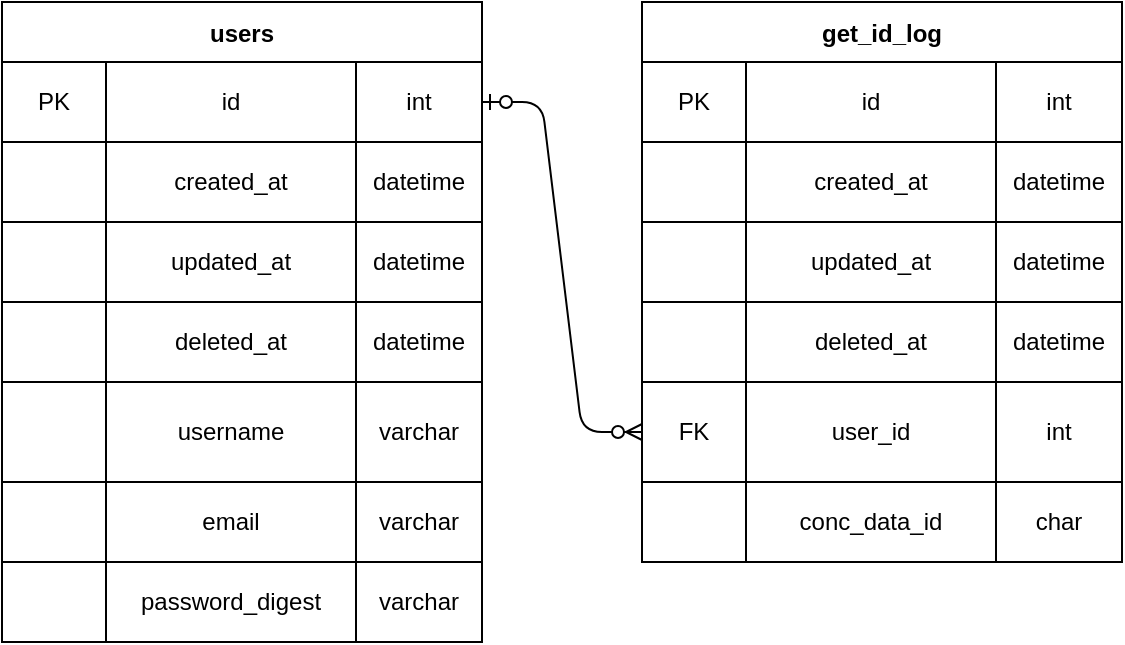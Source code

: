 <mxfile>
    <diagram id="Kf3t33IugnDqMmhTQcln" name="ページ1">
        <mxGraphModel dx="678" dy="398" grid="1" gridSize="10" guides="1" tooltips="1" connect="1" arrows="1" fold="1" page="1" pageScale="1" pageWidth="850" pageHeight="1100" math="0" shadow="0">
            <root>
                <mxCell id="0"/>
                <mxCell id="1" parent="0"/>
                <mxCell id="2" value="users" style="shape=table;startSize=30;container=1;collapsible=0;childLayout=tableLayout;fontStyle=1;align=center;fillColor=none;" vertex="1" parent="1">
                    <mxGeometry x="40" y="340" width="240" height="320" as="geometry"/>
                </mxCell>
                <mxCell id="3" value="" style="shape=partialRectangle;whiteSpace=wrap;collapsible=0;dropTarget=0;pointerEvents=0;fillColor=none;top=0;left=0;bottom=0;right=0;points=[[0,0.5],[1,0.5]];portConstraint=eastwest;" vertex="1" parent="2">
                    <mxGeometry y="30" width="240" height="40" as="geometry"/>
                </mxCell>
                <mxCell id="4" value="PK" style="shape=partialRectangle;whiteSpace=wrap;connectable=0;fillColor=none;top=0;left=0;bottom=0;right=0;overflow=hidden;" vertex="1" parent="3">
                    <mxGeometry width="52" height="40" as="geometry"/>
                </mxCell>
                <mxCell id="5" value="id" style="shape=partialRectangle;whiteSpace=wrap;connectable=0;fillColor=none;top=0;left=0;bottom=0;right=0;overflow=hidden;" vertex="1" parent="3">
                    <mxGeometry x="52" width="125" height="40" as="geometry"/>
                </mxCell>
                <mxCell id="6" value="int" style="shape=partialRectangle;whiteSpace=wrap;connectable=0;fillColor=none;top=0;left=0;bottom=0;right=0;overflow=hidden;" vertex="1" parent="3">
                    <mxGeometry x="177" width="63" height="40" as="geometry"/>
                </mxCell>
                <mxCell id="7" value="" style="shape=partialRectangle;whiteSpace=wrap;collapsible=0;dropTarget=0;pointerEvents=0;fillColor=none;top=0;left=0;bottom=0;right=0;points=[[0,0.5],[1,0.5]];portConstraint=eastwest;" vertex="1" parent="2">
                    <mxGeometry y="70" width="240" height="40" as="geometry"/>
                </mxCell>
                <mxCell id="8" value="" style="shape=partialRectangle;whiteSpace=wrap;connectable=0;fillColor=none;top=0;left=0;bottom=0;right=0;overflow=hidden;" vertex="1" parent="7">
                    <mxGeometry width="52" height="40" as="geometry"/>
                </mxCell>
                <mxCell id="9" value="created_at" style="shape=partialRectangle;whiteSpace=wrap;connectable=0;fillColor=none;top=0;left=0;bottom=0;right=0;overflow=hidden;" vertex="1" parent="7">
                    <mxGeometry x="52" width="125" height="40" as="geometry"/>
                </mxCell>
                <mxCell id="10" value="datetime" style="shape=partialRectangle;whiteSpace=wrap;connectable=0;fillColor=none;top=0;left=0;bottom=0;right=0;overflow=hidden;" vertex="1" parent="7">
                    <mxGeometry x="177" width="63" height="40" as="geometry"/>
                </mxCell>
                <mxCell id="11" value="" style="shape=partialRectangle;whiteSpace=wrap;collapsible=0;dropTarget=0;pointerEvents=0;fillColor=none;top=0;left=0;bottom=0;right=0;points=[[0,0.5],[1,0.5]];portConstraint=eastwest;" vertex="1" parent="2">
                    <mxGeometry y="110" width="240" height="40" as="geometry"/>
                </mxCell>
                <mxCell id="12" value="" style="shape=partialRectangle;whiteSpace=wrap;connectable=0;fillColor=none;top=0;left=0;bottom=0;right=0;overflow=hidden;" vertex="1" parent="11">
                    <mxGeometry width="52" height="40" as="geometry"/>
                </mxCell>
                <mxCell id="13" value="updated_at" style="shape=partialRectangle;whiteSpace=wrap;connectable=0;fillColor=none;top=0;left=0;bottom=0;right=0;overflow=hidden;" vertex="1" parent="11">
                    <mxGeometry x="52" width="125" height="40" as="geometry"/>
                </mxCell>
                <mxCell id="14" value="datetime" style="shape=partialRectangle;whiteSpace=wrap;connectable=0;fillColor=none;top=0;left=0;bottom=0;right=0;overflow=hidden;" vertex="1" parent="11">
                    <mxGeometry x="177" width="63" height="40" as="geometry"/>
                </mxCell>
                <mxCell id="15" value="" style="shape=partialRectangle;whiteSpace=wrap;collapsible=0;dropTarget=0;pointerEvents=0;fillColor=none;top=0;left=0;bottom=0;right=0;points=[[0,0.5],[1,0.5]];portConstraint=eastwest;" vertex="1" parent="2">
                    <mxGeometry y="150" width="240" height="40" as="geometry"/>
                </mxCell>
                <mxCell id="16" value="" style="shape=partialRectangle;whiteSpace=wrap;connectable=0;fillColor=none;top=0;left=0;bottom=0;right=0;overflow=hidden;" vertex="1" parent="15">
                    <mxGeometry width="52" height="40" as="geometry"/>
                </mxCell>
                <mxCell id="17" value="deleted_at" style="shape=partialRectangle;whiteSpace=wrap;connectable=0;fillColor=none;top=0;left=0;bottom=0;right=0;overflow=hidden;" vertex="1" parent="15">
                    <mxGeometry x="52" width="125" height="40" as="geometry"/>
                </mxCell>
                <mxCell id="18" value="datetime" style="shape=partialRectangle;whiteSpace=wrap;connectable=0;fillColor=none;top=0;left=0;bottom=0;right=0;overflow=hidden;" vertex="1" parent="15">
                    <mxGeometry x="177" width="63" height="40" as="geometry"/>
                </mxCell>
                <mxCell id="19" value="" style="shape=partialRectangle;whiteSpace=wrap;collapsible=0;dropTarget=0;pointerEvents=0;fillColor=none;top=0;left=0;bottom=0;right=0;points=[[0,0.5],[1,0.5]];portConstraint=eastwest;" vertex="1" parent="2">
                    <mxGeometry y="190" width="240" height="50" as="geometry"/>
                </mxCell>
                <mxCell id="20" value="" style="shape=partialRectangle;whiteSpace=wrap;connectable=0;fillColor=none;top=0;left=0;bottom=0;right=0;overflow=hidden;" vertex="1" parent="19">
                    <mxGeometry width="52" height="50" as="geometry"/>
                </mxCell>
                <mxCell id="21" value="username" style="shape=partialRectangle;whiteSpace=wrap;connectable=0;fillColor=none;top=0;left=0;bottom=0;right=0;overflow=hidden;" vertex="1" parent="19">
                    <mxGeometry x="52" width="125" height="50" as="geometry"/>
                </mxCell>
                <mxCell id="22" value="varchar" style="shape=partialRectangle;whiteSpace=wrap;connectable=0;fillColor=none;top=0;left=0;bottom=0;right=0;overflow=hidden;" vertex="1" parent="19">
                    <mxGeometry x="177" width="63" height="50" as="geometry"/>
                </mxCell>
                <mxCell id="23" value="" style="shape=partialRectangle;whiteSpace=wrap;collapsible=0;dropTarget=0;pointerEvents=0;fillColor=none;top=0;left=0;bottom=0;right=0;points=[[0,0.5],[1,0.5]];portConstraint=eastwest;" vertex="1" parent="2">
                    <mxGeometry y="240" width="240" height="40" as="geometry"/>
                </mxCell>
                <mxCell id="24" value="" style="shape=partialRectangle;whiteSpace=wrap;connectable=0;fillColor=none;top=0;left=0;bottom=0;right=0;overflow=hidden;" vertex="1" parent="23">
                    <mxGeometry width="52" height="40" as="geometry"/>
                </mxCell>
                <mxCell id="25" value="email" style="shape=partialRectangle;whiteSpace=wrap;connectable=0;fillColor=none;top=0;left=0;bottom=0;right=0;overflow=hidden;" vertex="1" parent="23">
                    <mxGeometry x="52" width="125" height="40" as="geometry"/>
                </mxCell>
                <mxCell id="26" value="varchar" style="shape=partialRectangle;whiteSpace=wrap;connectable=0;fillColor=none;top=0;left=0;bottom=0;right=0;overflow=hidden;" vertex="1" parent="23">
                    <mxGeometry x="177" width="63" height="40" as="geometry"/>
                </mxCell>
                <mxCell id="27" value="" style="shape=partialRectangle;whiteSpace=wrap;collapsible=0;dropTarget=0;pointerEvents=0;fillColor=none;top=0;left=0;bottom=0;right=0;points=[[0,0.5],[1,0.5]];portConstraint=eastwest;" vertex="1" parent="2">
                    <mxGeometry y="280" width="240" height="40" as="geometry"/>
                </mxCell>
                <mxCell id="28" value="" style="shape=partialRectangle;whiteSpace=wrap;connectable=0;fillColor=none;top=0;left=0;bottom=0;right=0;overflow=hidden;" vertex="1" parent="27">
                    <mxGeometry width="52" height="40" as="geometry"/>
                </mxCell>
                <mxCell id="29" value="password_digest" style="shape=partialRectangle;whiteSpace=wrap;connectable=0;fillColor=none;top=0;left=0;bottom=0;right=0;overflow=hidden;" vertex="1" parent="27">
                    <mxGeometry x="52" width="125" height="40" as="geometry"/>
                </mxCell>
                <mxCell id="30" value="varchar" style="shape=partialRectangle;whiteSpace=wrap;connectable=0;fillColor=none;top=0;left=0;bottom=0;right=0;overflow=hidden;" vertex="1" parent="27">
                    <mxGeometry x="177" width="63" height="40" as="geometry"/>
                </mxCell>
                <mxCell id="31" value="get_id_log" style="shape=table;startSize=30;container=1;collapsible=0;childLayout=tableLayout;fontStyle=1;align=center;fillColor=none;" vertex="1" parent="1">
                    <mxGeometry x="360" y="340" width="240" height="280" as="geometry"/>
                </mxCell>
                <mxCell id="32" value="" style="shape=partialRectangle;whiteSpace=wrap;collapsible=0;dropTarget=0;pointerEvents=0;fillColor=none;top=0;left=0;bottom=0;right=0;points=[[0,0.5],[1,0.5]];portConstraint=eastwest;" vertex="1" parent="31">
                    <mxGeometry y="30" width="240" height="40" as="geometry"/>
                </mxCell>
                <mxCell id="33" value="PK" style="shape=partialRectangle;whiteSpace=wrap;connectable=0;fillColor=none;top=0;left=0;bottom=0;right=0;overflow=hidden;" vertex="1" parent="32">
                    <mxGeometry width="52" height="40" as="geometry"/>
                </mxCell>
                <mxCell id="34" value="id" style="shape=partialRectangle;whiteSpace=wrap;connectable=0;fillColor=none;top=0;left=0;bottom=0;right=0;overflow=hidden;" vertex="1" parent="32">
                    <mxGeometry x="52" width="125" height="40" as="geometry"/>
                </mxCell>
                <mxCell id="35" value="int" style="shape=partialRectangle;whiteSpace=wrap;connectable=0;fillColor=none;top=0;left=0;bottom=0;right=0;overflow=hidden;" vertex="1" parent="32">
                    <mxGeometry x="177" width="63" height="40" as="geometry"/>
                </mxCell>
                <mxCell id="36" value="" style="shape=partialRectangle;whiteSpace=wrap;collapsible=0;dropTarget=0;pointerEvents=0;fillColor=none;top=0;left=0;bottom=0;right=0;points=[[0,0.5],[1,0.5]];portConstraint=eastwest;" vertex="1" parent="31">
                    <mxGeometry y="70" width="240" height="40" as="geometry"/>
                </mxCell>
                <mxCell id="37" value="" style="shape=partialRectangle;whiteSpace=wrap;connectable=0;fillColor=none;top=0;left=0;bottom=0;right=0;overflow=hidden;" vertex="1" parent="36">
                    <mxGeometry width="52" height="40" as="geometry"/>
                </mxCell>
                <mxCell id="38" value="created_at" style="shape=partialRectangle;whiteSpace=wrap;connectable=0;fillColor=none;top=0;left=0;bottom=0;right=0;overflow=hidden;" vertex="1" parent="36">
                    <mxGeometry x="52" width="125" height="40" as="geometry"/>
                </mxCell>
                <mxCell id="39" value="datetime" style="shape=partialRectangle;whiteSpace=wrap;connectable=0;fillColor=none;top=0;left=0;bottom=0;right=0;overflow=hidden;" vertex="1" parent="36">
                    <mxGeometry x="177" width="63" height="40" as="geometry"/>
                </mxCell>
                <mxCell id="40" value="" style="shape=partialRectangle;whiteSpace=wrap;collapsible=0;dropTarget=0;pointerEvents=0;fillColor=none;top=0;left=0;bottom=0;right=0;points=[[0,0.5],[1,0.5]];portConstraint=eastwest;" vertex="1" parent="31">
                    <mxGeometry y="110" width="240" height="40" as="geometry"/>
                </mxCell>
                <mxCell id="41" value="" style="shape=partialRectangle;whiteSpace=wrap;connectable=0;fillColor=none;top=0;left=0;bottom=0;right=0;overflow=hidden;" vertex="1" parent="40">
                    <mxGeometry width="52" height="40" as="geometry"/>
                </mxCell>
                <mxCell id="42" value="updated_at" style="shape=partialRectangle;whiteSpace=wrap;connectable=0;fillColor=none;top=0;left=0;bottom=0;right=0;overflow=hidden;" vertex="1" parent="40">
                    <mxGeometry x="52" width="125" height="40" as="geometry"/>
                </mxCell>
                <mxCell id="43" value="datetime" style="shape=partialRectangle;whiteSpace=wrap;connectable=0;fillColor=none;top=0;left=0;bottom=0;right=0;overflow=hidden;" vertex="1" parent="40">
                    <mxGeometry x="177" width="63" height="40" as="geometry"/>
                </mxCell>
                <mxCell id="44" value="" style="shape=partialRectangle;whiteSpace=wrap;collapsible=0;dropTarget=0;pointerEvents=0;fillColor=none;top=0;left=0;bottom=0;right=0;points=[[0,0.5],[1,0.5]];portConstraint=eastwest;" vertex="1" parent="31">
                    <mxGeometry y="150" width="240" height="40" as="geometry"/>
                </mxCell>
                <mxCell id="45" value="" style="shape=partialRectangle;whiteSpace=wrap;connectable=0;fillColor=none;top=0;left=0;bottom=0;right=0;overflow=hidden;" vertex="1" parent="44">
                    <mxGeometry width="52" height="40" as="geometry"/>
                </mxCell>
                <mxCell id="46" value="deleted_at" style="shape=partialRectangle;whiteSpace=wrap;connectable=0;fillColor=none;top=0;left=0;bottom=0;right=0;overflow=hidden;" vertex="1" parent="44">
                    <mxGeometry x="52" width="125" height="40" as="geometry"/>
                </mxCell>
                <mxCell id="47" value="datetime" style="shape=partialRectangle;whiteSpace=wrap;connectable=0;fillColor=none;top=0;left=0;bottom=0;right=0;overflow=hidden;" vertex="1" parent="44">
                    <mxGeometry x="177" width="63" height="40" as="geometry"/>
                </mxCell>
                <mxCell id="48" value="" style="shape=partialRectangle;whiteSpace=wrap;collapsible=0;dropTarget=0;pointerEvents=0;fillColor=none;top=0;left=0;bottom=0;right=0;points=[[0,0.5],[1,0.5]];portConstraint=eastwest;" vertex="1" parent="31">
                    <mxGeometry y="190" width="240" height="50" as="geometry"/>
                </mxCell>
                <mxCell id="49" value="FK" style="shape=partialRectangle;whiteSpace=wrap;connectable=0;fillColor=none;top=0;left=0;bottom=0;right=0;overflow=hidden;" vertex="1" parent="48">
                    <mxGeometry width="52" height="50" as="geometry"/>
                </mxCell>
                <mxCell id="50" value="user_id" style="shape=partialRectangle;whiteSpace=wrap;connectable=0;fillColor=none;top=0;left=0;bottom=0;right=0;overflow=hidden;" vertex="1" parent="48">
                    <mxGeometry x="52" width="125" height="50" as="geometry"/>
                </mxCell>
                <mxCell id="51" value="int" style="shape=partialRectangle;whiteSpace=wrap;connectable=0;fillColor=none;top=0;left=0;bottom=0;right=0;overflow=hidden;" vertex="1" parent="48">
                    <mxGeometry x="177" width="63" height="50" as="geometry"/>
                </mxCell>
                <mxCell id="52" value="" style="shape=partialRectangle;whiteSpace=wrap;collapsible=0;dropTarget=0;pointerEvents=0;fillColor=none;top=0;left=0;bottom=0;right=0;points=[[0,0.5],[1,0.5]];portConstraint=eastwest;" vertex="1" parent="31">
                    <mxGeometry y="240" width="240" height="40" as="geometry"/>
                </mxCell>
                <mxCell id="53" value="" style="shape=partialRectangle;whiteSpace=wrap;connectable=0;fillColor=none;top=0;left=0;bottom=0;right=0;overflow=hidden;" vertex="1" parent="52">
                    <mxGeometry width="52" height="40" as="geometry"/>
                </mxCell>
                <mxCell id="54" value="conc_data_id" style="shape=partialRectangle;whiteSpace=wrap;connectable=0;fillColor=none;top=0;left=0;bottom=0;right=0;overflow=hidden;" vertex="1" parent="52">
                    <mxGeometry x="52" width="125" height="40" as="geometry"/>
                </mxCell>
                <mxCell id="55" value="char" style="shape=partialRectangle;whiteSpace=wrap;connectable=0;fillColor=none;top=0;left=0;bottom=0;right=0;overflow=hidden;" vertex="1" parent="52">
                    <mxGeometry x="177" width="63" height="40" as="geometry"/>
                </mxCell>
                <mxCell id="63" value="" style="edgeStyle=entityRelationEdgeStyle;fontSize=12;endArrow=ERzeroToMany;startArrow=ERzeroToOne;endFill=1;entryX=0;entryY=0.5;entryDx=0;entryDy=0;exitX=1;exitY=0.5;exitDx=0;exitDy=0;" edge="1" parent="1" source="3" target="48">
                    <mxGeometry width="100" height="100" relative="1" as="geometry">
                        <mxPoint x="270" y="420" as="sourcePoint"/>
                        <mxPoint x="420" y="580" as="targetPoint"/>
                    </mxGeometry>
                </mxCell>
            </root>
        </mxGraphModel>
    </diagram>
</mxfile>
